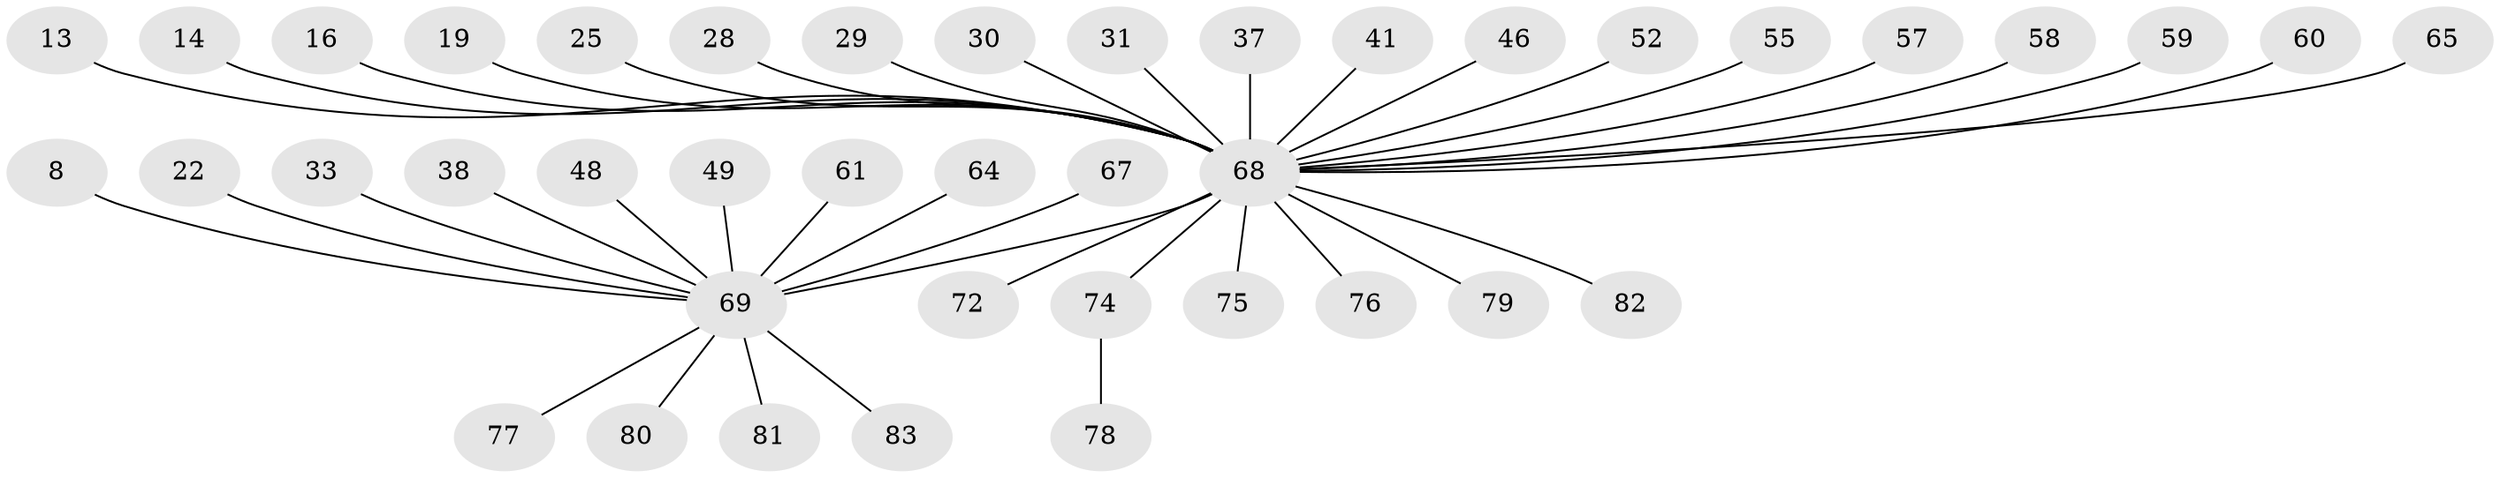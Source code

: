 // original degree distribution, {17: 0.012048192771084338, 13: 0.012048192771084338, 10: 0.012048192771084338, 3: 0.07228915662650602, 11: 0.012048192771084338, 1: 0.6987951807228916, 4: 0.012048192771084338, 5: 0.012048192771084338, 6: 0.024096385542168676, 2: 0.13253012048192772}
// Generated by graph-tools (version 1.1) at 2025/52/03/04/25 21:52:04]
// undirected, 41 vertices, 40 edges
graph export_dot {
graph [start="1"]
  node [color=gray90,style=filled];
  8;
  13;
  14;
  16;
  19;
  22;
  25;
  28;
  29;
  30;
  31;
  33;
  37;
  38;
  41;
  46;
  48;
  49;
  52;
  55 [super="+47"];
  57 [super="+32"];
  58;
  59;
  60;
  61;
  64;
  65;
  67 [super="+51"];
  68 [super="+34+44+12+21+11"];
  69 [super="+1"];
  72;
  74 [super="+73"];
  75 [super="+66"];
  76;
  77 [super="+40+53+62"];
  78;
  79 [super="+50"];
  80 [super="+4+36"];
  81;
  82;
  83 [super="+43"];
  8 -- 69;
  13 -- 68;
  14 -- 68;
  16 -- 68;
  19 -- 68;
  22 -- 69;
  25 -- 68;
  28 -- 68;
  29 -- 68;
  30 -- 68;
  31 -- 68;
  33 -- 69;
  37 -- 68;
  38 -- 69;
  41 -- 68;
  46 -- 68;
  48 -- 69;
  49 -- 69;
  52 -- 68;
  55 -- 68;
  57 -- 68;
  58 -- 68;
  59 -- 68;
  60 -- 68;
  61 -- 69;
  64 -- 69;
  65 -- 68;
  67 -- 69;
  68 -- 69 [weight=3];
  68 -- 72;
  68 -- 82;
  68 -- 76;
  68 -- 79;
  68 -- 75;
  68 -- 74;
  69 -- 80;
  69 -- 81;
  69 -- 77;
  69 -- 83;
  74 -- 78;
}
